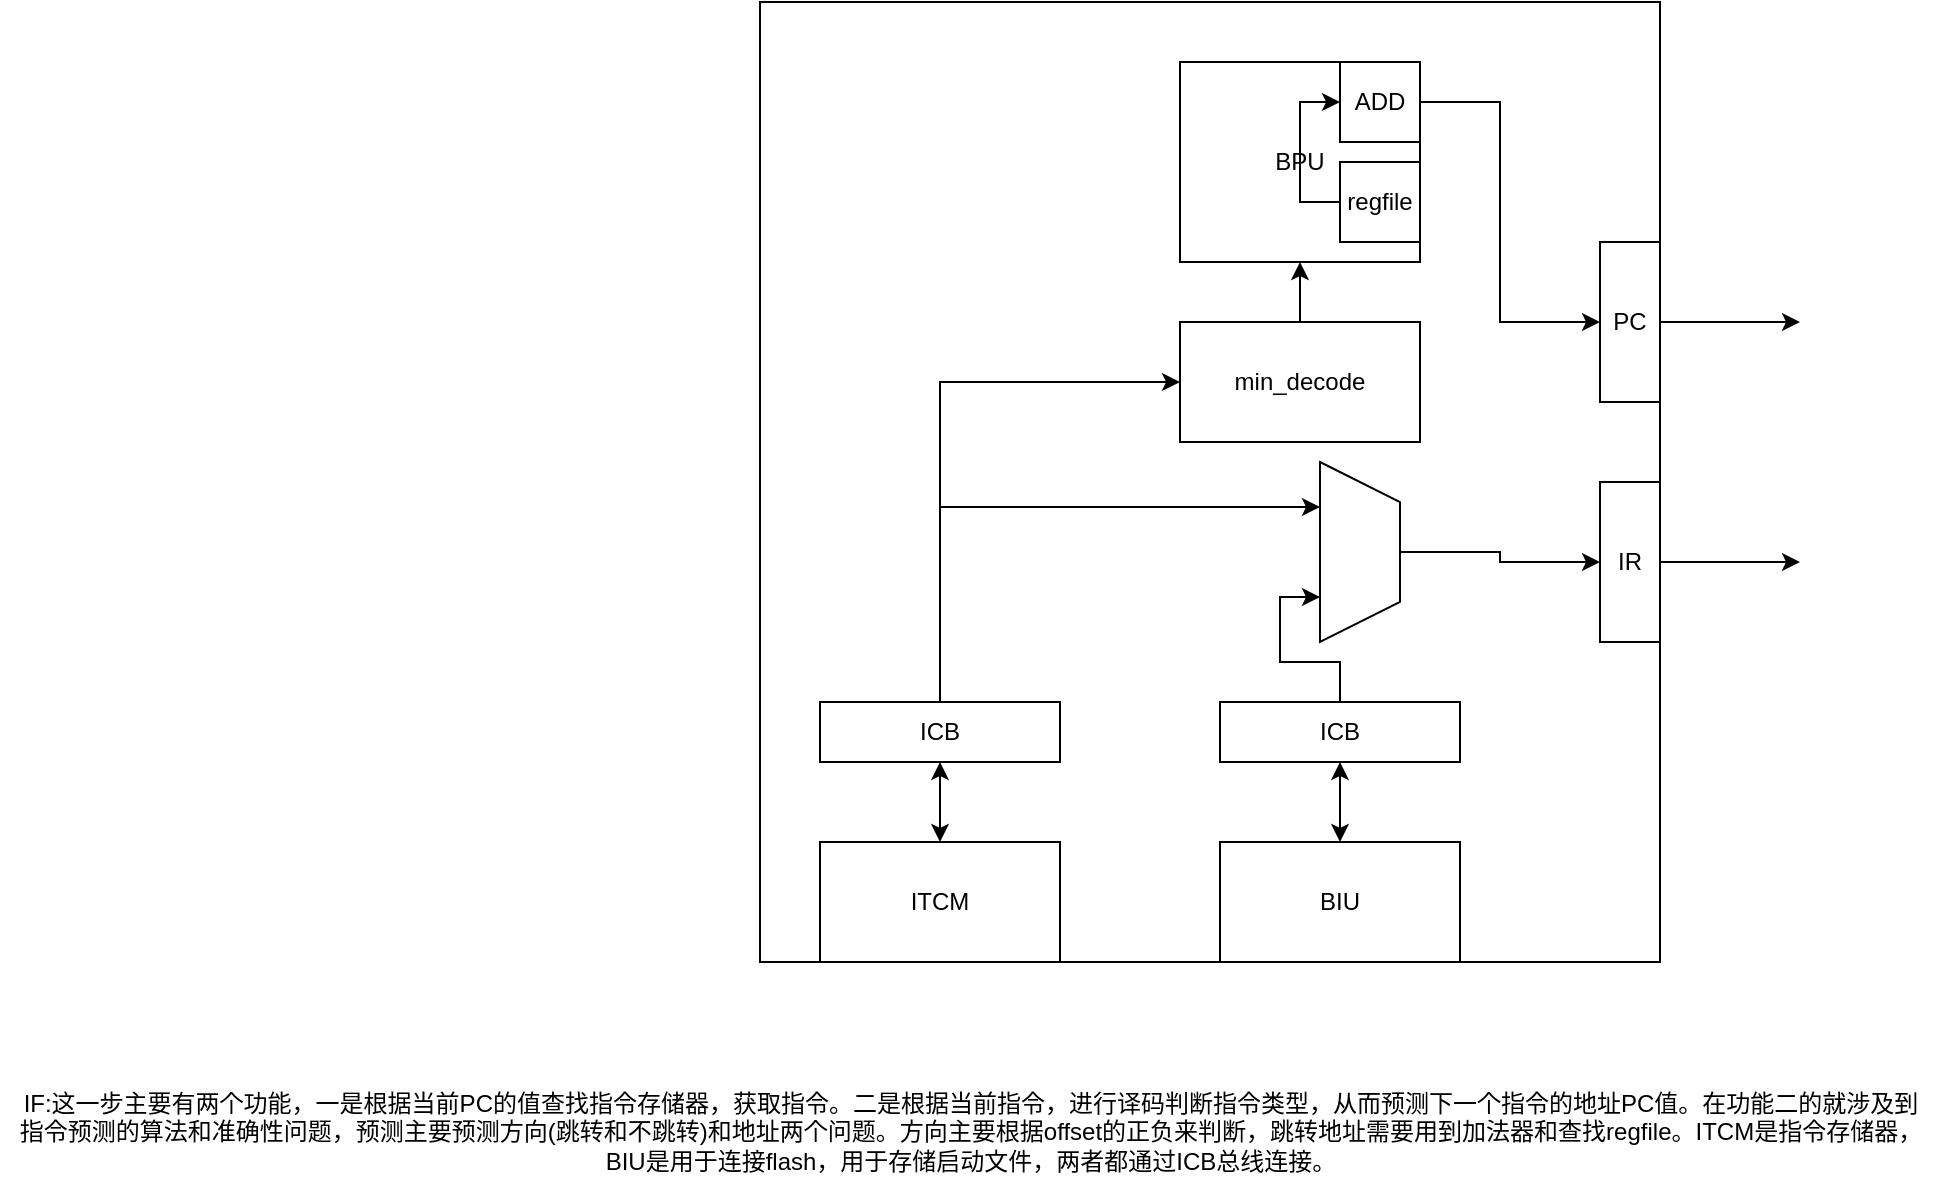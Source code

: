 <mxfile version="13.10.4" type="github">
  <diagram id="7kHFPCTr4y2gZM32y3HZ" name="Page-1">
    <mxGraphModel dx="2249" dy="801" grid="1" gridSize="10" guides="1" tooltips="1" connect="1" arrows="1" fold="1" page="1" pageScale="1" pageWidth="827" pageHeight="1169" math="0" shadow="0">
      <root>
        <mxCell id="0" />
        <mxCell id="1" parent="0" />
        <mxCell id="KnpeBaXeSGHI1pSKk0SV-1" value="" style="rounded=0;whiteSpace=wrap;html=1;" vertex="1" parent="1">
          <mxGeometry x="200" y="70" width="450" height="480" as="geometry" />
        </mxCell>
        <mxCell id="KnpeBaXeSGHI1pSKk0SV-2" value="ITCM" style="rounded=0;whiteSpace=wrap;html=1;" vertex="1" parent="1">
          <mxGeometry x="230" y="490" width="120" height="60" as="geometry" />
        </mxCell>
        <mxCell id="KnpeBaXeSGHI1pSKk0SV-3" value="BIU" style="rounded=0;whiteSpace=wrap;html=1;" vertex="1" parent="1">
          <mxGeometry x="430" y="490" width="120" height="60" as="geometry" />
        </mxCell>
        <mxCell id="KnpeBaXeSGHI1pSKk0SV-16" style="edgeStyle=orthogonalEdgeStyle;rounded=0;orthogonalLoop=1;jettySize=auto;html=1;exitX=0.5;exitY=0;exitDx=0;exitDy=0;entryX=0.25;entryY=1;entryDx=0;entryDy=0;" edge="1" parent="1" source="KnpeBaXeSGHI1pSKk0SV-4" target="KnpeBaXeSGHI1pSKk0SV-15">
          <mxGeometry relative="1" as="geometry" />
        </mxCell>
        <mxCell id="KnpeBaXeSGHI1pSKk0SV-19" style="edgeStyle=orthogonalEdgeStyle;rounded=0;orthogonalLoop=1;jettySize=auto;html=1;exitX=0.5;exitY=0;exitDx=0;exitDy=0;entryX=0;entryY=0.5;entryDx=0;entryDy=0;" edge="1" parent="1" source="KnpeBaXeSGHI1pSKk0SV-4" target="KnpeBaXeSGHI1pSKk0SV-8">
          <mxGeometry relative="1" as="geometry" />
        </mxCell>
        <mxCell id="KnpeBaXeSGHI1pSKk0SV-4" value="ICB" style="rounded=0;whiteSpace=wrap;html=1;" vertex="1" parent="1">
          <mxGeometry x="230" y="420" width="120" height="30" as="geometry" />
        </mxCell>
        <mxCell id="KnpeBaXeSGHI1pSKk0SV-17" style="edgeStyle=orthogonalEdgeStyle;rounded=0;orthogonalLoop=1;jettySize=auto;html=1;exitX=0.5;exitY=0;exitDx=0;exitDy=0;entryX=0.75;entryY=1;entryDx=0;entryDy=0;" edge="1" parent="1" source="KnpeBaXeSGHI1pSKk0SV-5" target="KnpeBaXeSGHI1pSKk0SV-15">
          <mxGeometry relative="1" as="geometry" />
        </mxCell>
        <mxCell id="KnpeBaXeSGHI1pSKk0SV-5" value="ICB" style="rounded=0;whiteSpace=wrap;html=1;" vertex="1" parent="1">
          <mxGeometry x="430" y="420" width="120" height="30" as="geometry" />
        </mxCell>
        <mxCell id="KnpeBaXeSGHI1pSKk0SV-6" value="" style="endArrow=classic;startArrow=classic;html=1;entryX=0.5;entryY=1;entryDx=0;entryDy=0;exitX=0.5;exitY=0;exitDx=0;exitDy=0;" edge="1" parent="1" source="KnpeBaXeSGHI1pSKk0SV-2" target="KnpeBaXeSGHI1pSKk0SV-4">
          <mxGeometry width="50" height="50" relative="1" as="geometry">
            <mxPoint x="140" y="520" as="sourcePoint" />
            <mxPoint x="190" y="470" as="targetPoint" />
          </mxGeometry>
        </mxCell>
        <mxCell id="KnpeBaXeSGHI1pSKk0SV-7" value="" style="endArrow=classic;startArrow=classic;html=1;entryX=0.5;entryY=1;entryDx=0;entryDy=0;exitX=0.5;exitY=0;exitDx=0;exitDy=0;" edge="1" parent="1" source="KnpeBaXeSGHI1pSKk0SV-3" target="KnpeBaXeSGHI1pSKk0SV-5">
          <mxGeometry width="50" height="50" relative="1" as="geometry">
            <mxPoint x="300" y="500" as="sourcePoint" />
            <mxPoint x="300" y="460" as="targetPoint" />
          </mxGeometry>
        </mxCell>
        <mxCell id="KnpeBaXeSGHI1pSKk0SV-14" style="edgeStyle=orthogonalEdgeStyle;rounded=0;orthogonalLoop=1;jettySize=auto;html=1;exitX=0.5;exitY=0;exitDx=0;exitDy=0;" edge="1" parent="1" source="KnpeBaXeSGHI1pSKk0SV-8" target="KnpeBaXeSGHI1pSKk0SV-9">
          <mxGeometry relative="1" as="geometry" />
        </mxCell>
        <mxCell id="KnpeBaXeSGHI1pSKk0SV-8" value="min_decode" style="rounded=0;whiteSpace=wrap;html=1;" vertex="1" parent="1">
          <mxGeometry x="410" y="230" width="120" height="60" as="geometry" />
        </mxCell>
        <mxCell id="KnpeBaXeSGHI1pSKk0SV-9" value="BPU" style="rounded=0;whiteSpace=wrap;html=1;" vertex="1" parent="1">
          <mxGeometry x="410" y="100" width="120" height="100" as="geometry" />
        </mxCell>
        <mxCell id="KnpeBaXeSGHI1pSKk0SV-20" style="edgeStyle=orthogonalEdgeStyle;rounded=0;orthogonalLoop=1;jettySize=auto;html=1;exitX=1;exitY=0.5;exitDx=0;exitDy=0;" edge="1" parent="1" source="KnpeBaXeSGHI1pSKk0SV-10">
          <mxGeometry relative="1" as="geometry">
            <mxPoint x="720" y="230" as="targetPoint" />
          </mxGeometry>
        </mxCell>
        <mxCell id="KnpeBaXeSGHI1pSKk0SV-10" value="PC" style="rounded=0;whiteSpace=wrap;html=1;" vertex="1" parent="1">
          <mxGeometry x="620" y="190" width="30" height="80" as="geometry" />
        </mxCell>
        <mxCell id="KnpeBaXeSGHI1pSKk0SV-21" style="edgeStyle=orthogonalEdgeStyle;rounded=0;orthogonalLoop=1;jettySize=auto;html=1;exitX=1;exitY=0.5;exitDx=0;exitDy=0;" edge="1" parent="1" source="KnpeBaXeSGHI1pSKk0SV-11">
          <mxGeometry relative="1" as="geometry">
            <mxPoint x="720" y="350" as="targetPoint" />
          </mxGeometry>
        </mxCell>
        <mxCell id="KnpeBaXeSGHI1pSKk0SV-11" value="IR" style="rounded=0;whiteSpace=wrap;html=1;" vertex="1" parent="1">
          <mxGeometry x="620" y="310" width="30" height="80" as="geometry" />
        </mxCell>
        <mxCell id="KnpeBaXeSGHI1pSKk0SV-13" style="edgeStyle=orthogonalEdgeStyle;rounded=0;orthogonalLoop=1;jettySize=auto;html=1;exitX=1;exitY=1;exitDx=0;exitDy=0;" edge="1" parent="1" source="KnpeBaXeSGHI1pSKk0SV-12" target="KnpeBaXeSGHI1pSKk0SV-10">
          <mxGeometry relative="1" as="geometry">
            <Array as="points">
              <mxPoint x="530" y="120" />
              <mxPoint x="570" y="120" />
              <mxPoint x="570" y="230" />
            </Array>
          </mxGeometry>
        </mxCell>
        <mxCell id="KnpeBaXeSGHI1pSKk0SV-12" value="ADD" style="rounded=0;whiteSpace=wrap;html=1;" vertex="1" parent="1">
          <mxGeometry x="490" y="100" width="40" height="40" as="geometry" />
        </mxCell>
        <mxCell id="KnpeBaXeSGHI1pSKk0SV-18" style="edgeStyle=orthogonalEdgeStyle;rounded=0;orthogonalLoop=1;jettySize=auto;html=1;exitX=0.5;exitY=0;exitDx=0;exitDy=0;entryX=0;entryY=0.5;entryDx=0;entryDy=0;" edge="1" parent="1" source="KnpeBaXeSGHI1pSKk0SV-15" target="KnpeBaXeSGHI1pSKk0SV-11">
          <mxGeometry relative="1" as="geometry" />
        </mxCell>
        <mxCell id="KnpeBaXeSGHI1pSKk0SV-15" value="" style="shape=trapezoid;perimeter=trapezoidPerimeter;whiteSpace=wrap;html=1;fixedSize=1;direction=south;" vertex="1" parent="1">
          <mxGeometry x="480" y="300" width="40" height="90" as="geometry" />
        </mxCell>
        <mxCell id="KnpeBaXeSGHI1pSKk0SV-22" value="IF:这一步主要有两个功能，一是根据当前PC的值查找指令存储器，获取指令。二是根据当前指令，进行译码判断指令类型，从而预测下一个指令的地址PC值。在功能二的就涉及到&lt;br&gt;指令预测的算法和准确性问题，预测主要预测方向(跳转和不跳转)和地址两个问题。方向主要根据offset的正负来判断，跳转地址需要用到加法器和查找regfile。ITCM是指令存储器，&lt;br&gt;BIU是用于连接flash，用于存储启动文件，两者都通过ICB总线连接。" style="text;html=1;align=center;verticalAlign=middle;resizable=0;points=[];autosize=1;" vertex="1" parent="1">
          <mxGeometry x="-180" y="610" width="970" height="50" as="geometry" />
        </mxCell>
        <mxCell id="KnpeBaXeSGHI1pSKk0SV-24" style="edgeStyle=orthogonalEdgeStyle;rounded=0;orthogonalLoop=1;jettySize=auto;html=1;exitX=0;exitY=0.5;exitDx=0;exitDy=0;entryX=0;entryY=0.5;entryDx=0;entryDy=0;" edge="1" parent="1" source="KnpeBaXeSGHI1pSKk0SV-23" target="KnpeBaXeSGHI1pSKk0SV-12">
          <mxGeometry relative="1" as="geometry" />
        </mxCell>
        <mxCell id="KnpeBaXeSGHI1pSKk0SV-23" value="regfile" style="rounded=0;whiteSpace=wrap;html=1;" vertex="1" parent="1">
          <mxGeometry x="490" y="150" width="40" height="40" as="geometry" />
        </mxCell>
      </root>
    </mxGraphModel>
  </diagram>
</mxfile>
